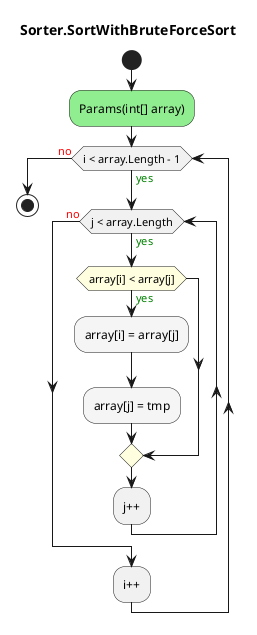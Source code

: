 @startuml Sorter.SortWithBruteForceSort
title Sorter.SortWithBruteForceSort
start
#LightGreen:Params(int[] array);
while (i < array.Length - 1) is (<color:green>yes)
  while (j < array.Length) is (<color:green>yes)
    #LightYellow:if (array[i] < array[j]) then (<color:green>yes)
      #WhiteSmoke:array[i] = array[j];
      #WhiteSmoke:array[j] = tmp;
    endif
  :j++;
  endwhile (<color:red>no)
:i++;
endwhile (<color:red>no)
stop
@enduml
